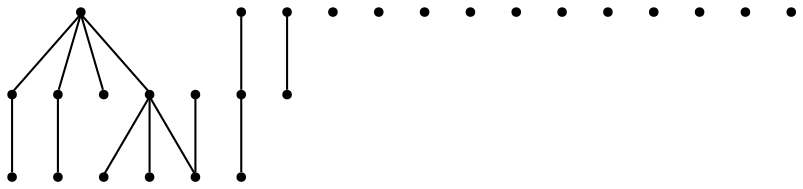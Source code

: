 graph {
  node [shape=point,comment="{\"directed\":false,\"doi\":\"10.1007/978-3-030-35802-0_26\",\"figure\":\"6 (2)\"}"]

  v0 [pos="1337.8068969782894,329.5628712169753"]
  v1 [pos="1337.8068969782894,459.84414976097594"]
  v2 [pos="1488.3767030652186,418.0590593029791"]
  v3 [pos="1488.3767030652186,357.82833952847886"]
  v4 [pos="1488.3746046474346,394.70560888104217"]
  v5 [pos="1488.9903948844212,525.6065887033285"]
  v6 [pos="1488.9903948844212,566.1668540708527"]
  v7 [pos="1337.8068969782894,590.134203399073"]
  v8 [pos="1488.9903948844212,685.388334671446"]
  v9 [pos="1488.3746682358524,307.4380611438138"]
  v10 [pos="1334.7335415741145,425.43077422035503"]
  v11 [pos="1334.7335415741145,347.99858086189136"]
  v12 [pos="1334.7335415741145,394.70560888104217"]
  v13 [pos="1334.7334779856967,540.9684957543271"]
  v14 [pos="1335.3481554253735,550.1893153504246"]
  v15 [pos="1335.3481554253733,557.5634942887878"]
  v16 [pos="1335.3481554253733,579.687414135012"]
  v17 [pos="1335.3481554253733,616.5585552289265"]
  v18 [pos="1335.3481554253735,659.5784142943476"]
  v19 [pos="1334.7334779856967,296.3739392409967"]
  v20 [pos="1181.0944497417427,425.43077422035503"]
  v21 [pos="1181.0944497417427,338.1638623595105"]
  v22 [pos="1181.0923513239586,394.70560888104217"]
  v23 [pos="1181.70801438411,556.3318812179181"]
  v24 [pos="1181.70801438411,607.9541541992832"]
  v25 [pos="1181.7069969694267,554.4874820244365"]
  v26 [pos="1334.7313159794949,483.1992534615108"]

  v0 -- v1 [id="-1",pos="1337.8068969782894,329.5628712169753 1337.8068969782894,459.84414976097594 1337.8068969782894,459.84414976097594 1337.8068969782894,459.84414976097594"]
  v26 -- v5 [id="-3",pos="1334.7313159794949,483.1992534615108 1488.9903948844212,525.6065887033285 1488.9903948844212,525.6065887033285 1488.9903948844212,525.6065887033285"]
  v22 -- v12 [id="-6",pos="1181.0923513239586,394.70560888104217 1334.7335415741145,394.70560888104217 1334.7335415741145,394.70560888104217 1334.7335415741145,394.70560888104217"]
  v12 -- v4 [id="-7",pos="1334.7335415741145,394.70560888104217 1488.3746046474346,394.70560888104217 1488.3746046474346,394.70560888104217 1488.3746046474346,394.70560888104217"]
  v0 -- v21 [id="-13",pos="1337.8068969782894,329.5628712169753 1181.0944497417427,338.1638623595105 1181.0944497417427,338.1638623595105 1181.0944497417427,338.1638623595105"]
  v1 -- v20 [id="-18",pos="1337.8068969782894,459.84414976097594 1181.0944497417427,425.43077422035503 1181.0944497417427,425.43077422035503 1181.0944497417427,425.43077422035503"]
  v25 -- v20 [id="-26",pos="1181.7069969694267,554.4874820244365 1181.0944497417427,425.43077422035503 1181.0944497417427,425.43077422035503 1181.0944497417427,425.43077422035503"]
  v0 -- v11 [id="-49",pos="1337.8068969782894,329.5628712169753 1334.7335415741145,347.99858086189136 1334.7335415741145,347.99858086189136 1334.7335415741145,347.99858086189136"]
  v1 -- v10 [id="-55",pos="1337.8068969782894,459.84414976097594 1334.7335415741145,425.43077422035503 1334.7335415741145,425.43077422035503 1334.7335415741145,425.43077422035503"]
  v11 -- v19 [id="-62",pos="1334.7335415741145,347.99858086189136 1334.7334779856967,296.3739392409967 1334.7334779856967,296.3739392409967 1334.7334779856967,296.3739392409967"]
  v0 -- v3 [id="-96",pos="1337.8068969782894,329.5628712169753 1488.3767030652186,357.82833952847886 1488.3767030652186,357.82833952847886 1488.3767030652186,357.82833952847886"]
  v1 -- v2 [id="-101",pos="1337.8068969782894,459.84414976097594 1488.3767030652186,418.0590593029791 1488.3767030652186,418.0590593029791 1488.3767030652186,418.0590593029791"]
  v3 -- v9 [id="-109",pos="1488.3767030652186,357.82833952847886 1488.3746682358524,307.4380611438138 1488.3746682358524,307.4380611438138 1488.3746682358524,307.4380611438138"]
}